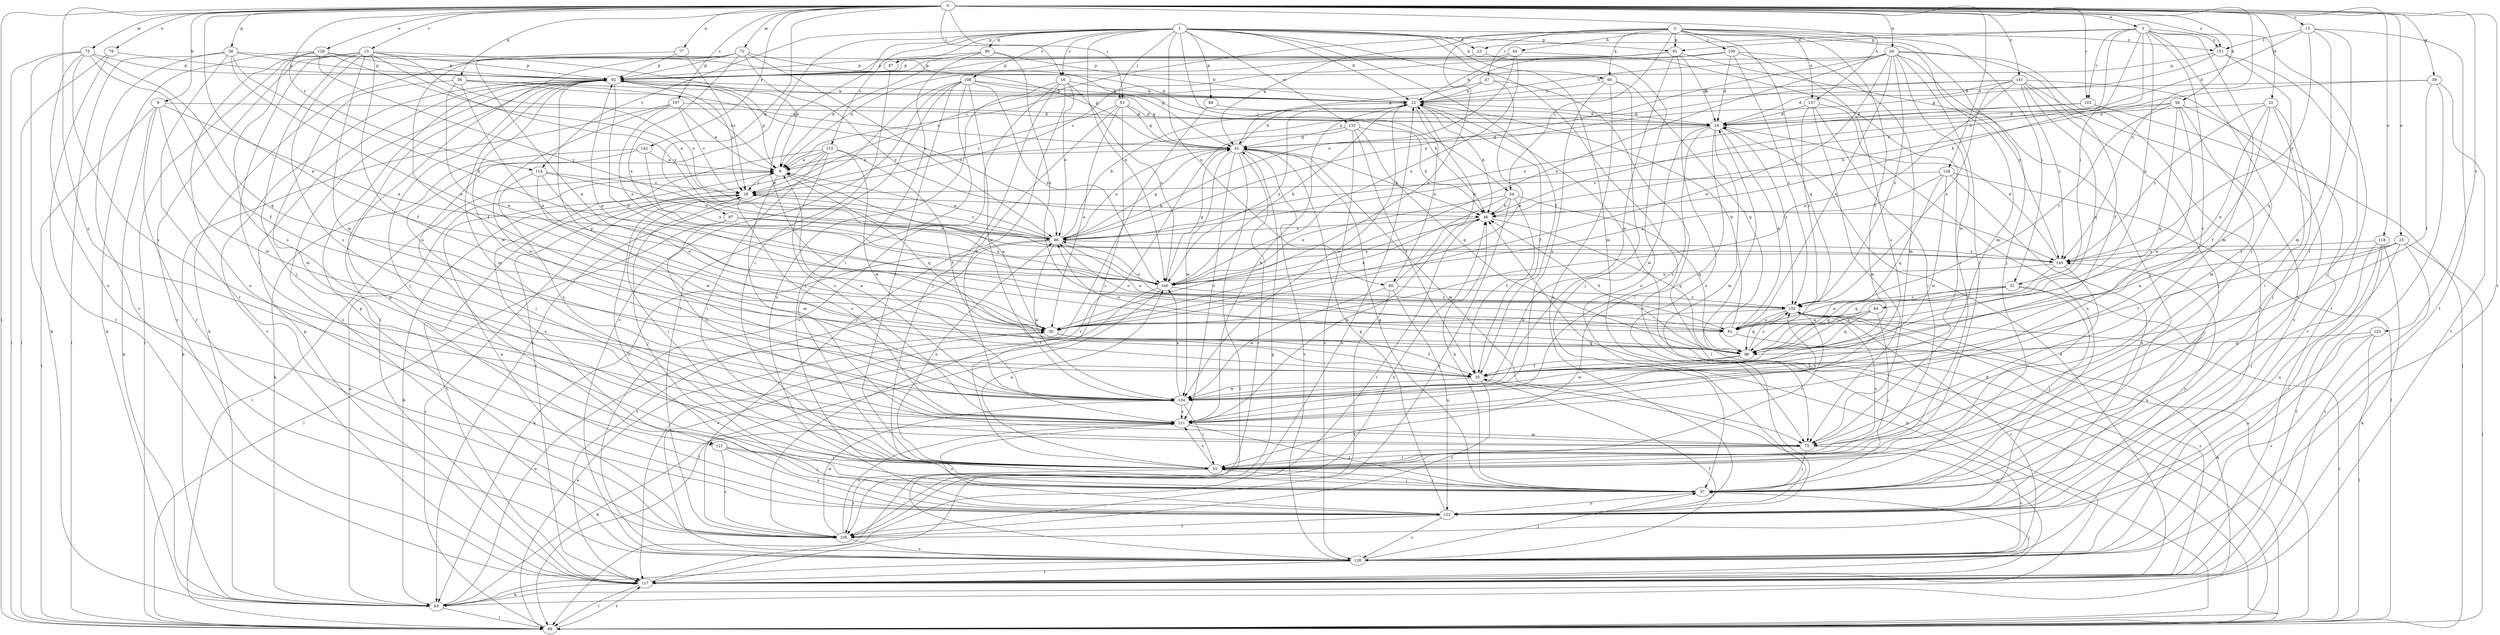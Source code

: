 strict digraph  {
0;
1;
2;
3;
6;
8;
12;
13;
15;
16;
18;
22;
23;
24;
25;
26;
30;
35;
36;
38;
39;
41;
44;
46;
47;
51;
52;
53;
54;
57;
58;
60;
63;
69;
72;
73;
75;
77;
79;
80;
81;
84;
86;
87;
88;
90;
91;
92;
97;
98;
103;
105;
107;
108;
109;
111;
114;
115;
117;
118;
121;
122;
123;
126;
128;
129;
133;
134;
137;
140;
141;
142;
145;
151;
152;
0 -> 3  [label=a];
0 -> 8  [label=b];
0 -> 13  [label=c];
0 -> 15  [label=c];
0 -> 16  [label=c];
0 -> 22  [label=d];
0 -> 25  [label=e];
0 -> 26  [label=e];
0 -> 30  [label=e];
0 -> 36  [label=g];
0 -> 38  [label=g];
0 -> 39  [label=g];
0 -> 53  [label=j];
0 -> 58  [label=k];
0 -> 69  [label=l];
0 -> 72  [label=m];
0 -> 73  [label=m];
0 -> 77  [label=n];
0 -> 79  [label=n];
0 -> 97  [label=q];
0 -> 103  [label=r];
0 -> 107  [label=s];
0 -> 114  [label=t];
0 -> 118  [label=u];
0 -> 121  [label=u];
0 -> 123  [label=v];
0 -> 126  [label=v];
0 -> 128  [label=v];
0 -> 129  [label=w];
0 -> 137  [label=x];
0 -> 141  [label=y];
0 -> 142  [label=y];
0 -> 145  [label=y];
0 -> 151  [label=z];
1 -> 12  [label=b];
1 -> 16  [label=c];
1 -> 23  [label=d];
1 -> 30  [label=e];
1 -> 35  [label=f];
1 -> 53  [label=j];
1 -> 54  [label=j];
1 -> 60  [label=k];
1 -> 75  [label=m];
1 -> 80  [label=n];
1 -> 87  [label=p];
1 -> 88  [label=p];
1 -> 90  [label=p];
1 -> 91  [label=p];
1 -> 108  [label=s];
1 -> 114  [label=t];
1 -> 115  [label=t];
1 -> 117  [label=t];
1 -> 121  [label=u];
1 -> 133  [label=w];
1 -> 137  [label=x];
1 -> 140  [label=x];
2 -> 18  [label=c];
2 -> 30  [label=e];
2 -> 35  [label=f];
2 -> 41  [label=g];
2 -> 44  [label=h];
2 -> 47  [label=i];
2 -> 51  [label=i];
2 -> 54  [label=j];
2 -> 57  [label=j];
2 -> 60  [label=k];
2 -> 75  [label=m];
2 -> 91  [label=p];
2 -> 98  [label=q];
2 -> 109  [label=s];
2 -> 151  [label=z];
3 -> 23  [label=d];
3 -> 46  [label=h];
3 -> 51  [label=i];
3 -> 52  [label=i];
3 -> 75  [label=m];
3 -> 84  [label=o];
3 -> 86  [label=o];
3 -> 91  [label=p];
3 -> 103  [label=r];
3 -> 111  [label=s];
3 -> 117  [label=t];
3 -> 151  [label=z];
6 -> 18  [label=c];
6 -> 69  [label=l];
6 -> 75  [label=m];
6 -> 92  [label=p];
6 -> 98  [label=q];
8 -> 24  [label=d];
8 -> 63  [label=k];
8 -> 69  [label=l];
8 -> 105  [label=r];
8 -> 134  [label=w];
8 -> 140  [label=x];
12 -> 24  [label=d];
12 -> 35  [label=f];
12 -> 46  [label=h];
12 -> 80  [label=n];
12 -> 134  [label=w];
12 -> 140  [label=x];
13 -> 6  [label=a];
13 -> 35  [label=f];
13 -> 52  [label=i];
13 -> 57  [label=j];
13 -> 69  [label=l];
13 -> 86  [label=o];
13 -> 92  [label=p];
13 -> 111  [label=s];
13 -> 117  [label=t];
13 -> 134  [label=w];
13 -> 145  [label=y];
15 -> 24  [label=d];
15 -> 52  [label=i];
15 -> 75  [label=m];
15 -> 117  [label=t];
15 -> 145  [label=y];
15 -> 151  [label=z];
16 -> 12  [label=b];
16 -> 57  [label=j];
16 -> 86  [label=o];
16 -> 111  [label=s];
16 -> 122  [label=u];
16 -> 128  [label=v];
16 -> 140  [label=x];
18 -> 46  [label=h];
18 -> 52  [label=i];
18 -> 57  [label=j];
18 -> 63  [label=k];
18 -> 111  [label=s];
18 -> 117  [label=t];
22 -> 24  [label=d];
22 -> 35  [label=f];
22 -> 52  [label=i];
22 -> 57  [label=j];
22 -> 81  [label=n];
22 -> 145  [label=y];
23 -> 92  [label=p];
23 -> 122  [label=u];
24 -> 41  [label=g];
24 -> 52  [label=i];
24 -> 75  [label=m];
24 -> 81  [label=n];
24 -> 111  [label=s];
24 -> 134  [label=w];
24 -> 152  [label=z];
25 -> 35  [label=f];
25 -> 69  [label=l];
25 -> 81  [label=n];
25 -> 117  [label=t];
25 -> 122  [label=u];
25 -> 145  [label=y];
26 -> 12  [label=b];
26 -> 30  [label=e];
26 -> 35  [label=f];
26 -> 52  [label=i];
26 -> 57  [label=j];
26 -> 81  [label=n];
26 -> 86  [label=o];
26 -> 92  [label=p];
26 -> 128  [label=v];
26 -> 134  [label=w];
26 -> 140  [label=x];
26 -> 152  [label=z];
30 -> 6  [label=a];
30 -> 35  [label=f];
30 -> 98  [label=q];
35 -> 92  [label=p];
35 -> 105  [label=r];
35 -> 117  [label=t];
35 -> 134  [label=w];
36 -> 6  [label=a];
36 -> 12  [label=b];
36 -> 30  [label=e];
36 -> 41  [label=g];
36 -> 75  [label=m];
36 -> 81  [label=n];
38 -> 24  [label=d];
38 -> 30  [label=e];
38 -> 69  [label=l];
38 -> 92  [label=p];
38 -> 105  [label=r];
38 -> 128  [label=v];
38 -> 140  [label=x];
39 -> 12  [label=b];
39 -> 35  [label=f];
39 -> 46  [label=h];
39 -> 117  [label=t];
39 -> 128  [label=v];
41 -> 6  [label=a];
41 -> 12  [label=b];
41 -> 46  [label=h];
41 -> 69  [label=l];
41 -> 75  [label=m];
41 -> 86  [label=o];
41 -> 105  [label=r];
41 -> 111  [label=s];
41 -> 128  [label=v];
41 -> 134  [label=w];
44 -> 12  [label=b];
44 -> 52  [label=i];
44 -> 86  [label=o];
44 -> 92  [label=p];
44 -> 140  [label=x];
46 -> 86  [label=o];
46 -> 98  [label=q];
46 -> 105  [label=r];
46 -> 140  [label=x];
47 -> 6  [label=a];
47 -> 12  [label=b];
47 -> 30  [label=e];
47 -> 69  [label=l];
51 -> 57  [label=j];
51 -> 81  [label=n];
51 -> 98  [label=q];
51 -> 122  [label=u];
51 -> 152  [label=z];
52 -> 57  [label=j];
52 -> 86  [label=o];
52 -> 105  [label=r];
52 -> 111  [label=s];
52 -> 140  [label=x];
52 -> 152  [label=z];
53 -> 18  [label=c];
53 -> 24  [label=d];
53 -> 30  [label=e];
53 -> 41  [label=g];
53 -> 52  [label=i];
53 -> 105  [label=r];
54 -> 30  [label=e];
54 -> 35  [label=f];
54 -> 46  [label=h];
54 -> 98  [label=q];
54 -> 105  [label=r];
54 -> 140  [label=x];
57 -> 41  [label=g];
57 -> 46  [label=h];
57 -> 52  [label=i];
57 -> 122  [label=u];
58 -> 24  [label=d];
58 -> 46  [label=h];
58 -> 75  [label=m];
58 -> 98  [label=q];
58 -> 128  [label=v];
58 -> 134  [label=w];
58 -> 152  [label=z];
60 -> 12  [label=b];
60 -> 57  [label=j];
60 -> 98  [label=q];
60 -> 111  [label=s];
60 -> 122  [label=u];
63 -> 6  [label=a];
63 -> 30  [label=e];
63 -> 69  [label=l];
69 -> 12  [label=b];
69 -> 18  [label=c];
69 -> 24  [label=d];
69 -> 30  [label=e];
69 -> 46  [label=h];
69 -> 117  [label=t];
69 -> 152  [label=z];
72 -> 30  [label=e];
72 -> 41  [label=g];
72 -> 63  [label=k];
72 -> 86  [label=o];
72 -> 92  [label=p];
72 -> 117  [label=t];
72 -> 140  [label=x];
72 -> 145  [label=y];
73 -> 35  [label=f];
73 -> 63  [label=k];
73 -> 69  [label=l];
73 -> 92  [label=p];
73 -> 98  [label=q];
73 -> 111  [label=s];
73 -> 122  [label=u];
75 -> 52  [label=i];
75 -> 57  [label=j];
75 -> 128  [label=v];
77 -> 18  [label=c];
77 -> 35  [label=f];
77 -> 92  [label=p];
79 -> 69  [label=l];
79 -> 92  [label=p];
79 -> 117  [label=t];
80 -> 12  [label=b];
80 -> 117  [label=t];
80 -> 122  [label=u];
80 -> 134  [label=w];
80 -> 152  [label=z];
81 -> 12  [label=b];
81 -> 69  [label=l];
81 -> 86  [label=o];
81 -> 92  [label=p];
84 -> 30  [label=e];
84 -> 57  [label=j];
84 -> 81  [label=n];
84 -> 98  [label=q];
86 -> 6  [label=a];
86 -> 12  [label=b];
86 -> 18  [label=c];
86 -> 41  [label=g];
86 -> 63  [label=k];
86 -> 81  [label=n];
86 -> 117  [label=t];
86 -> 134  [label=w];
86 -> 145  [label=y];
87 -> 52  [label=i];
88 -> 24  [label=d];
88 -> 117  [label=t];
90 -> 6  [label=a];
90 -> 12  [label=b];
90 -> 52  [label=i];
90 -> 92  [label=p];
90 -> 152  [label=z];
91 -> 6  [label=a];
91 -> 18  [label=c];
91 -> 24  [label=d];
91 -> 92  [label=p];
91 -> 122  [label=u];
91 -> 134  [label=w];
91 -> 145  [label=y];
92 -> 12  [label=b];
92 -> 18  [label=c];
92 -> 41  [label=g];
92 -> 57  [label=j];
92 -> 75  [label=m];
92 -> 81  [label=n];
92 -> 86  [label=o];
92 -> 117  [label=t];
92 -> 128  [label=v];
92 -> 134  [label=w];
97 -> 69  [label=l];
97 -> 86  [label=o];
97 -> 111  [label=s];
97 -> 140  [label=x];
98 -> 35  [label=f];
98 -> 46  [label=h];
98 -> 86  [label=o];
98 -> 134  [label=w];
98 -> 152  [label=z];
103 -> 24  [label=d];
103 -> 69  [label=l];
103 -> 86  [label=o];
105 -> 6  [label=a];
105 -> 46  [label=h];
105 -> 92  [label=p];
105 -> 111  [label=s];
105 -> 128  [label=v];
105 -> 134  [label=w];
107 -> 6  [label=a];
107 -> 18  [label=c];
107 -> 24  [label=d];
107 -> 63  [label=k];
107 -> 134  [label=w];
107 -> 140  [label=x];
108 -> 12  [label=b];
108 -> 46  [label=h];
108 -> 52  [label=i];
108 -> 57  [label=j];
108 -> 63  [label=k];
108 -> 105  [label=r];
108 -> 128  [label=v];
108 -> 134  [label=w];
108 -> 140  [label=x];
109 -> 24  [label=d];
109 -> 41  [label=g];
109 -> 75  [label=m];
109 -> 92  [label=p];
109 -> 111  [label=s];
109 -> 152  [label=z];
111 -> 12  [label=b];
111 -> 46  [label=h];
111 -> 57  [label=j];
111 -> 63  [label=k];
111 -> 75  [label=m];
111 -> 152  [label=z];
114 -> 18  [label=c];
114 -> 30  [label=e];
114 -> 86  [label=o];
114 -> 111  [label=s];
114 -> 134  [label=w];
115 -> 6  [label=a];
115 -> 35  [label=f];
115 -> 52  [label=i];
115 -> 111  [label=s];
115 -> 117  [label=t];
115 -> 122  [label=u];
115 -> 134  [label=w];
117 -> 12  [label=b];
117 -> 24  [label=d];
117 -> 57  [label=j];
117 -> 63  [label=k];
117 -> 69  [label=l];
117 -> 92  [label=p];
117 -> 152  [label=z];
118 -> 57  [label=j];
118 -> 63  [label=k];
118 -> 105  [label=r];
118 -> 117  [label=t];
118 -> 145  [label=y];
121 -> 52  [label=i];
121 -> 57  [label=j];
121 -> 105  [label=r];
121 -> 122  [label=u];
122 -> 18  [label=c];
122 -> 41  [label=g];
122 -> 92  [label=p];
122 -> 105  [label=r];
122 -> 111  [label=s];
122 -> 128  [label=v];
122 -> 145  [label=y];
123 -> 69  [label=l];
123 -> 98  [label=q];
123 -> 122  [label=u];
123 -> 128  [label=v];
126 -> 18  [label=c];
126 -> 69  [label=l];
126 -> 98  [label=q];
126 -> 122  [label=u];
126 -> 134  [label=w];
126 -> 140  [label=x];
128 -> 35  [label=f];
128 -> 41  [label=g];
128 -> 57  [label=j];
128 -> 63  [label=k];
128 -> 117  [label=t];
129 -> 41  [label=g];
129 -> 63  [label=k];
129 -> 86  [label=o];
129 -> 92  [label=p];
129 -> 111  [label=s];
129 -> 122  [label=u];
129 -> 145  [label=y];
133 -> 35  [label=f];
133 -> 41  [label=g];
133 -> 46  [label=h];
133 -> 98  [label=q];
133 -> 105  [label=r];
133 -> 128  [label=v];
134 -> 6  [label=a];
134 -> 52  [label=i];
134 -> 111  [label=s];
134 -> 140  [label=x];
137 -> 24  [label=d];
137 -> 52  [label=i];
137 -> 75  [label=m];
137 -> 122  [label=u];
137 -> 152  [label=z];
140 -> 12  [label=b];
140 -> 41  [label=g];
140 -> 69  [label=l];
140 -> 128  [label=v];
140 -> 152  [label=z];
141 -> 6  [label=a];
141 -> 12  [label=b];
141 -> 24  [label=d];
141 -> 30  [label=e];
141 -> 57  [label=j];
141 -> 98  [label=q];
141 -> 122  [label=u];
141 -> 128  [label=v];
141 -> 145  [label=y];
141 -> 152  [label=z];
142 -> 6  [label=a];
142 -> 52  [label=i];
142 -> 63  [label=k];
142 -> 140  [label=x];
145 -> 24  [label=d];
145 -> 52  [label=i];
145 -> 98  [label=q];
145 -> 140  [label=x];
151 -> 41  [label=g];
151 -> 57  [label=j];
151 -> 92  [label=p];
151 -> 98  [label=q];
152 -> 30  [label=e];
152 -> 52  [label=i];
152 -> 63  [label=k];
152 -> 81  [label=n];
152 -> 86  [label=o];
152 -> 98  [label=q];
152 -> 128  [label=v];
}
